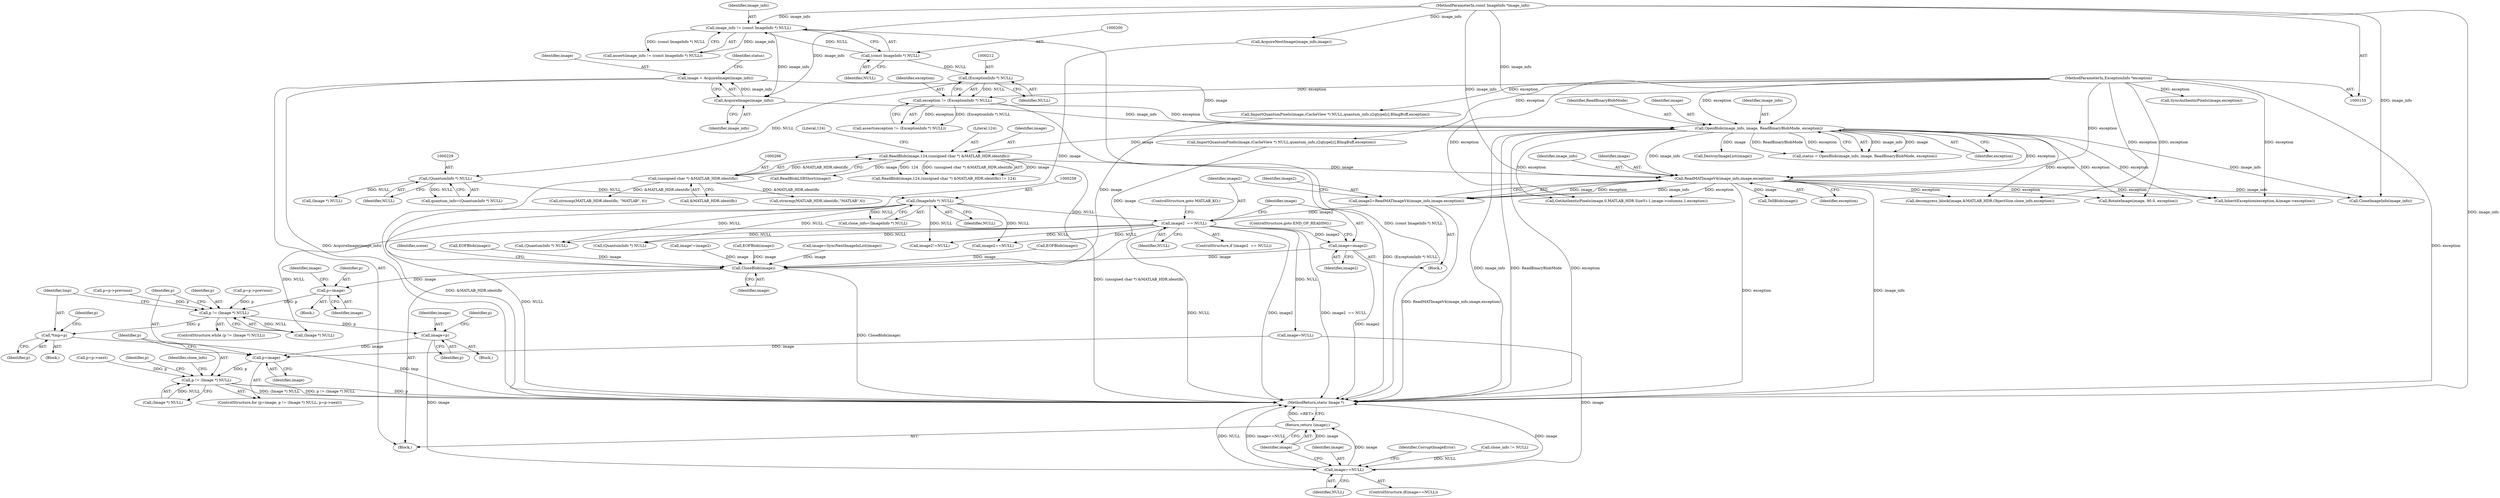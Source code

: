 digraph "0_ImageMagick_8985ed08f01d465ee65ab5a106186b3868b6f601@pointer" {
"1000296" [label="(Call,image=image2)"];
"1000292" [label="(Call,image2  == NULL)"];
"1000285" [label="(Call,image2=ReadMATImageV4(image_info,image,exception))"];
"1000287" [label="(Call,ReadMATImageV4(image_info,image,exception))"];
"1000237" [label="(Call,OpenBlob(image_info, image, ReadBinaryBlobMode, exception))"];
"1000233" [label="(Call,AcquireImage(image_info))"];
"1000197" [label="(Call,image_info != (const ImageInfo *) NULL)"];
"1000156" [label="(MethodParameterIn,const ImageInfo *image_info)"];
"1000199" [label="(Call,(const ImageInfo *) NULL)"];
"1000231" [label="(Call,image = AcquireImage(image_info))"];
"1000209" [label="(Call,exception != (ExceptionInfo *) NULL)"];
"1000157" [label="(MethodParameterIn,ExceptionInfo *exception)"];
"1000211" [label="(Call,(ExceptionInfo *) NULL)"];
"1000262" [label="(Call,ReadBlob(image,124,(unsigned char *) &MATLAB_HDR.identific))"];
"1000265" [label="(Call,(unsigned char *) &MATLAB_HDR.identific)"];
"1000257" [label="(Call,(ImageInfo *) NULL)"];
"1000228" [label="(Call,(QuantumInfo *) NULL)"];
"1001746" [label="(Call,CloseBlob(image))"];
"1001754" [label="(Call,p=image)"];
"1001761" [label="(Call,p != (Image *) NULL)"];
"1001768" [label="(Call,*tmp=p)"];
"1001794" [label="(Call,image=p)"];
"1001803" [label="(Call,p=image)"];
"1001806" [label="(Call,p != (Image *) NULL)"];
"1001861" [label="(Call,image==NULL)"];
"1001867" [label="(Return,return (image);)"];
"1000249" [label="(Call,DestroyImageList(image))"];
"1000265" [label="(Call,(unsigned char *) &MATLAB_HDR.identific)"];
"1001862" [label="(Identifier,image)"];
"1000199" [label="(Call,(const ImageInfo *) NULL)"];
"1000464" [label="(Call,CloneImageInfo(image_info))"];
"1000235" [label="(Call,status = OpenBlob(image_info, image, ReadBinaryBlobMode, exception))"];
"1001757" [label="(Call,image=NULL)"];
"1000288" [label="(Identifier,image_info)"];
"1000197" [label="(Call,image_info != (const ImageInfo *) NULL)"];
"1000298" [label="(Identifier,image2)"];
"1000295" [label="(ControlStructure,goto MATLAB_KO;)"];
"1000286" [label="(Identifier,image2)"];
"1001336" [label="(Call,ImportQuantumPixels(image,(CacheView *) NULL,quantum_info,z2qtype[z],BImgBuff,exception))"];
"1001747" [label="(Identifier,image)"];
"1001732" [label="(Call,(QuantumInfo *) NULL)"];
"1000293" [label="(Identifier,image2)"];
"1000230" [label="(Identifier,NULL)"];
"1001808" [label="(Call,(Image *) NULL)"];
"1000304" [label="(Call,ReadBlobLSBShort(image))"];
"1000487" [label="(Call,image2==NULL)"];
"1001865" [label="(Identifier,CorruptImageError)"];
"1000158" [label="(Block,)"];
"1001097" [label="(Call,InheritException(exception,&image->exception))"];
"1001797" [label="(Call,p=p->previous)"];
"1000271" [label="(Literal,124)"];
"1001769" [label="(Identifier,tmp)"];
"1001640" [label="(Call,AcquireNextImage(image_info,image))"];
"1001863" [label="(Identifier,NULL)"];
"1001867" [label="(Return,return (image);)"];
"1001754" [label="(Call,p=image)"];
"1001784" [label="(Call,p=p->previous)"];
"1001860" [label="(ControlStructure,if(image==NULL))"];
"1000290" [label="(Identifier,exception)"];
"1000285" [label="(Call,image2=ReadMATImageV4(image_info,image,exception))"];
"1000226" [label="(Call,quantum_info=(QuantumInfo *) NULL)"];
"1000277" [label="(Call,strncmp(MATLAB_HDR.identific,\"MATLAB\",6))"];
"1001746" [label="(Call,CloseBlob(image))"];
"1000232" [label="(Identifier,image)"];
"1000478" [label="(Call,decompress_block(image,&MATLAB_HDR.ObjectSize,clone_info,exception))"];
"1000297" [label="(Identifier,image)"];
"1001798" [label="(Identifier,p)"];
"1001606" [label="(Call,image2!=NULL)"];
"1000236" [label="(Identifier,status)"];
"1001775" [label="(Identifier,p)"];
"1000255" [label="(Call,clone_info=(ImageInfo *) NULL)"];
"1001756" [label="(Identifier,image)"];
"1001806" [label="(Call,p != (Image *) NULL)"];
"1000238" [label="(Identifier,image_info)"];
"1000231" [label="(Call,image = AcquireImage(image_info))"];
"1000259" [label="(Identifier,NULL)"];
"1001766" [label="(Block,)"];
"1001802" [label="(ControlStructure,for (p=image; p != (Image *) NULL; p=p->next))"];
"1001823" [label="(Call,clone_info != NULL)"];
"1000201" [label="(Identifier,NULL)"];
"1000234" [label="(Identifier,image_info)"];
"1000209" [label="(Call,exception != (ExceptionInfo *) NULL)"];
"1000430" [label="(Call,EOFBlob(image))"];
"1001755" [label="(Identifier,p)"];
"1001758" [label="(Identifier,image)"];
"1000292" [label="(Call,image2  == NULL)"];
"1001548" [label="(Call,RotateImage(image, 90.0, exception))"];
"1000395" [label="(Call,strncmp(MATLAB_HDR.identific, \"MATLAB\", 6))"];
"1001804" [label="(Identifier,p)"];
"1001794" [label="(Call,image=p)"];
"1000299" [label="(ControlStructure,goto END_OF_READING;)"];
"1000237" [label="(Call,OpenBlob(image_info, image, ReadBinaryBlobMode, exception))"];
"1000264" [label="(Literal,124)"];
"1001752" [label="(Identifier,scene)"];
"1001807" [label="(Identifier,p)"];
"1000240" [label="(Identifier,ReadBinaryBlobMode)"];
"1001300" [label="(Call,ImportQuantumPixels(image,(CacheView *) NULL,quantum_info,z2qtype[z],BImgBuff,exception))"];
"1001793" [label="(Block,)"];
"1000407" [label="(Call,TellBlob(image))"];
"1001768" [label="(Call,*tmp=p)"];
"1001805" [label="(Identifier,image)"];
"1000411" [label="(Call,EOFBlob(image))"];
"1000208" [label="(Call,assert(exception != (ExceptionInfo *) NULL))"];
"1000156" [label="(MethodParameterIn,const ImageInfo *image_info)"];
"1000257" [label="(Call,(ImageInfo *) NULL)"];
"1000211" [label="(Call,(ExceptionInfo *) NULL)"];
"1001824" [label="(Identifier,clone_info)"];
"1000263" [label="(Identifier,image)"];
"1001869" [label="(MethodReturn,static Image *)"];
"1000241" [label="(Identifier,exception)"];
"1001376" [label="(Call,SyncAuthenticPixels(image,exception))"];
"1000294" [label="(Identifier,NULL)"];
"1000198" [label="(Identifier,image_info)"];
"1000239" [label="(Identifier,image)"];
"1000210" [label="(Identifier,exception)"];
"1001770" [label="(Identifier,p)"];
"1000252" [label="(Call,(Image *) NULL)"];
"1000233" [label="(Call,AcquireImage(image_info))"];
"1000296" [label="(Call,image=image2)"];
"1000549" [label="(Call,image!=image2)"];
"1001760" [label="(ControlStructure,while (p != (Image *) NULL))"];
"1001796" [label="(Identifier,p)"];
"1001803" [label="(Call,p=image)"];
"1001114" [label="(Call,(QuantumInfo *) NULL)"];
"1000267" [label="(Call,&MATLAB_HDR.identific)"];
"1000291" [label="(ControlStructure,if (image2  == NULL))"];
"1001795" [label="(Identifier,image)"];
"1001748" [label="(Block,)"];
"1000157" [label="(MethodParameterIn,ExceptionInfo *exception)"];
"1001761" [label="(Call,p != (Image *) NULL)"];
"1001861" [label="(Call,image==NULL)"];
"1000196" [label="(Call,assert(image_info != (const ImageInfo *) NULL))"];
"1000284" [label="(Block,)"];
"1000213" [label="(Identifier,NULL)"];
"1000440" [label="(Call,EOFBlob(image))"];
"1001763" [label="(Call,(Image *) NULL)"];
"1000262" [label="(Call,ReadBlob(image,124,(unsigned char *) &MATLAB_HDR.identific))"];
"1001762" [label="(Identifier,p)"];
"1000287" [label="(Call,ReadMATImageV4(image_info,image,exception))"];
"1001811" [label="(Call,p=p->next)"];
"1000228" [label="(Call,(QuantumInfo *) NULL)"];
"1000289" [label="(Identifier,image)"];
"1001208" [label="(Call,GetAuthenticPixels(image,0,MATLAB_HDR.SizeY-i-1,image->columns,1,exception))"];
"1000261" [label="(Call,ReadBlob(image,124,(unsigned char *) &MATLAB_HDR.identific) != 124)"];
"1001652" [label="(Call,image=SyncNextImageInList(image))"];
"1001818" [label="(Identifier,p)"];
"1001868" [label="(Identifier,image)"];
"1000296" -> "1000284"  [label="AST: "];
"1000296" -> "1000298"  [label="CFG: "];
"1000297" -> "1000296"  [label="AST: "];
"1000298" -> "1000296"  [label="AST: "];
"1000299" -> "1000296"  [label="CFG: "];
"1000296" -> "1001869"  [label="DDG: image2"];
"1000292" -> "1000296"  [label="DDG: image2"];
"1000296" -> "1001746"  [label="DDG: image"];
"1000292" -> "1000291"  [label="AST: "];
"1000292" -> "1000294"  [label="CFG: "];
"1000293" -> "1000292"  [label="AST: "];
"1000294" -> "1000292"  [label="AST: "];
"1000295" -> "1000292"  [label="CFG: "];
"1000297" -> "1000292"  [label="CFG: "];
"1000292" -> "1001869"  [label="DDG: image2  == NULL"];
"1000292" -> "1001869"  [label="DDG: NULL"];
"1000292" -> "1001869"  [label="DDG: image2"];
"1000285" -> "1000292"  [label="DDG: image2"];
"1000257" -> "1000292"  [label="DDG: NULL"];
"1000292" -> "1000487"  [label="DDG: NULL"];
"1000292" -> "1001114"  [label="DDG: NULL"];
"1000292" -> "1001606"  [label="DDG: NULL"];
"1000292" -> "1001732"  [label="DDG: NULL"];
"1000292" -> "1001757"  [label="DDG: NULL"];
"1000292" -> "1001763"  [label="DDG: NULL"];
"1000285" -> "1000284"  [label="AST: "];
"1000285" -> "1000287"  [label="CFG: "];
"1000286" -> "1000285"  [label="AST: "];
"1000287" -> "1000285"  [label="AST: "];
"1000293" -> "1000285"  [label="CFG: "];
"1000285" -> "1001869"  [label="DDG: ReadMATImageV4(image_info,image,exception)"];
"1000287" -> "1000285"  [label="DDG: image_info"];
"1000287" -> "1000285"  [label="DDG: image"];
"1000287" -> "1000285"  [label="DDG: exception"];
"1000287" -> "1000290"  [label="CFG: "];
"1000288" -> "1000287"  [label="AST: "];
"1000289" -> "1000287"  [label="AST: "];
"1000290" -> "1000287"  [label="AST: "];
"1000287" -> "1001869"  [label="DDG: exception"];
"1000287" -> "1001869"  [label="DDG: image_info"];
"1000237" -> "1000287"  [label="DDG: image_info"];
"1000237" -> "1000287"  [label="DDG: exception"];
"1000156" -> "1000287"  [label="DDG: image_info"];
"1000262" -> "1000287"  [label="DDG: image"];
"1000157" -> "1000287"  [label="DDG: exception"];
"1000287" -> "1000407"  [label="DDG: image"];
"1000287" -> "1000464"  [label="DDG: image_info"];
"1000287" -> "1000478"  [label="DDG: exception"];
"1000287" -> "1001097"  [label="DDG: exception"];
"1000287" -> "1001208"  [label="DDG: exception"];
"1000287" -> "1001548"  [label="DDG: exception"];
"1000237" -> "1000235"  [label="AST: "];
"1000237" -> "1000241"  [label="CFG: "];
"1000238" -> "1000237"  [label="AST: "];
"1000239" -> "1000237"  [label="AST: "];
"1000240" -> "1000237"  [label="AST: "];
"1000241" -> "1000237"  [label="AST: "];
"1000235" -> "1000237"  [label="CFG: "];
"1000237" -> "1001869"  [label="DDG: image_info"];
"1000237" -> "1001869"  [label="DDG: ReadBinaryBlobMode"];
"1000237" -> "1001869"  [label="DDG: exception"];
"1000237" -> "1000235"  [label="DDG: image_info"];
"1000237" -> "1000235"  [label="DDG: image"];
"1000237" -> "1000235"  [label="DDG: ReadBinaryBlobMode"];
"1000237" -> "1000235"  [label="DDG: exception"];
"1000233" -> "1000237"  [label="DDG: image_info"];
"1000156" -> "1000237"  [label="DDG: image_info"];
"1000231" -> "1000237"  [label="DDG: image"];
"1000209" -> "1000237"  [label="DDG: exception"];
"1000157" -> "1000237"  [label="DDG: exception"];
"1000237" -> "1000249"  [label="DDG: image"];
"1000237" -> "1000262"  [label="DDG: image"];
"1000237" -> "1000464"  [label="DDG: image_info"];
"1000237" -> "1000478"  [label="DDG: exception"];
"1000237" -> "1001097"  [label="DDG: exception"];
"1000237" -> "1001208"  [label="DDG: exception"];
"1000237" -> "1001548"  [label="DDG: exception"];
"1000233" -> "1000231"  [label="AST: "];
"1000233" -> "1000234"  [label="CFG: "];
"1000234" -> "1000233"  [label="AST: "];
"1000231" -> "1000233"  [label="CFG: "];
"1000233" -> "1000231"  [label="DDG: image_info"];
"1000197" -> "1000233"  [label="DDG: image_info"];
"1000156" -> "1000233"  [label="DDG: image_info"];
"1000197" -> "1000196"  [label="AST: "];
"1000197" -> "1000199"  [label="CFG: "];
"1000198" -> "1000197"  [label="AST: "];
"1000199" -> "1000197"  [label="AST: "];
"1000196" -> "1000197"  [label="CFG: "];
"1000197" -> "1001869"  [label="DDG: (const ImageInfo *) NULL"];
"1000197" -> "1000196"  [label="DDG: image_info"];
"1000197" -> "1000196"  [label="DDG: (const ImageInfo *) NULL"];
"1000156" -> "1000197"  [label="DDG: image_info"];
"1000199" -> "1000197"  [label="DDG: NULL"];
"1000156" -> "1000155"  [label="AST: "];
"1000156" -> "1001869"  [label="DDG: image_info"];
"1000156" -> "1000464"  [label="DDG: image_info"];
"1000156" -> "1001640"  [label="DDG: image_info"];
"1000199" -> "1000201"  [label="CFG: "];
"1000200" -> "1000199"  [label="AST: "];
"1000201" -> "1000199"  [label="AST: "];
"1000199" -> "1000211"  [label="DDG: NULL"];
"1000231" -> "1000158"  [label="AST: "];
"1000232" -> "1000231"  [label="AST: "];
"1000236" -> "1000231"  [label="CFG: "];
"1000231" -> "1001869"  [label="DDG: AcquireImage(image_info)"];
"1000209" -> "1000208"  [label="AST: "];
"1000209" -> "1000211"  [label="CFG: "];
"1000210" -> "1000209"  [label="AST: "];
"1000211" -> "1000209"  [label="AST: "];
"1000208" -> "1000209"  [label="CFG: "];
"1000209" -> "1001869"  [label="DDG: (ExceptionInfo *) NULL"];
"1000209" -> "1000208"  [label="DDG: exception"];
"1000209" -> "1000208"  [label="DDG: (ExceptionInfo *) NULL"];
"1000157" -> "1000209"  [label="DDG: exception"];
"1000211" -> "1000209"  [label="DDG: NULL"];
"1000157" -> "1000155"  [label="AST: "];
"1000157" -> "1001869"  [label="DDG: exception"];
"1000157" -> "1000478"  [label="DDG: exception"];
"1000157" -> "1001097"  [label="DDG: exception"];
"1000157" -> "1001208"  [label="DDG: exception"];
"1000157" -> "1001300"  [label="DDG: exception"];
"1000157" -> "1001336"  [label="DDG: exception"];
"1000157" -> "1001376"  [label="DDG: exception"];
"1000157" -> "1001548"  [label="DDG: exception"];
"1000211" -> "1000213"  [label="CFG: "];
"1000212" -> "1000211"  [label="AST: "];
"1000213" -> "1000211"  [label="AST: "];
"1000211" -> "1000228"  [label="DDG: NULL"];
"1000262" -> "1000261"  [label="AST: "];
"1000262" -> "1000265"  [label="CFG: "];
"1000263" -> "1000262"  [label="AST: "];
"1000264" -> "1000262"  [label="AST: "];
"1000265" -> "1000262"  [label="AST: "];
"1000271" -> "1000262"  [label="CFG: "];
"1000262" -> "1001869"  [label="DDG: (unsigned char *) &MATLAB_HDR.identific"];
"1000262" -> "1000261"  [label="DDG: image"];
"1000262" -> "1000261"  [label="DDG: 124"];
"1000262" -> "1000261"  [label="DDG: (unsigned char *) &MATLAB_HDR.identific"];
"1000265" -> "1000262"  [label="DDG: &MATLAB_HDR.identific"];
"1000262" -> "1000304"  [label="DDG: image"];
"1000265" -> "1000267"  [label="CFG: "];
"1000266" -> "1000265"  [label="AST: "];
"1000267" -> "1000265"  [label="AST: "];
"1000265" -> "1001869"  [label="DDG: &MATLAB_HDR.identific"];
"1000265" -> "1000277"  [label="DDG: &MATLAB_HDR.identific"];
"1000265" -> "1000395"  [label="DDG: &MATLAB_HDR.identific"];
"1000257" -> "1000255"  [label="AST: "];
"1000257" -> "1000259"  [label="CFG: "];
"1000258" -> "1000257"  [label="AST: "];
"1000259" -> "1000257"  [label="AST: "];
"1000255" -> "1000257"  [label="CFG: "];
"1000257" -> "1001869"  [label="DDG: NULL"];
"1000257" -> "1000255"  [label="DDG: NULL"];
"1000228" -> "1000257"  [label="DDG: NULL"];
"1000257" -> "1000487"  [label="DDG: NULL"];
"1000257" -> "1001114"  [label="DDG: NULL"];
"1000257" -> "1001606"  [label="DDG: NULL"];
"1000257" -> "1001732"  [label="DDG: NULL"];
"1000228" -> "1000226"  [label="AST: "];
"1000228" -> "1000230"  [label="CFG: "];
"1000229" -> "1000228"  [label="AST: "];
"1000230" -> "1000228"  [label="AST: "];
"1000226" -> "1000228"  [label="CFG: "];
"1000228" -> "1000226"  [label="DDG: NULL"];
"1000228" -> "1000252"  [label="DDG: NULL"];
"1001746" -> "1000158"  [label="AST: "];
"1001746" -> "1001747"  [label="CFG: "];
"1001747" -> "1001746"  [label="AST: "];
"1001752" -> "1001746"  [label="CFG: "];
"1001746" -> "1001869"  [label="DDG: CloseBlob(image)"];
"1000549" -> "1001746"  [label="DDG: image"];
"1001336" -> "1001746"  [label="DDG: image"];
"1000411" -> "1001746"  [label="DDG: image"];
"1001300" -> "1001746"  [label="DDG: image"];
"1000430" -> "1001746"  [label="DDG: image"];
"1001640" -> "1001746"  [label="DDG: image"];
"1001652" -> "1001746"  [label="DDG: image"];
"1000440" -> "1001746"  [label="DDG: image"];
"1001746" -> "1001754"  [label="DDG: image"];
"1001754" -> "1001748"  [label="AST: "];
"1001754" -> "1001756"  [label="CFG: "];
"1001755" -> "1001754"  [label="AST: "];
"1001756" -> "1001754"  [label="AST: "];
"1001758" -> "1001754"  [label="CFG: "];
"1001754" -> "1001761"  [label="DDG: p"];
"1001761" -> "1001760"  [label="AST: "];
"1001761" -> "1001763"  [label="CFG: "];
"1001762" -> "1001761"  [label="AST: "];
"1001763" -> "1001761"  [label="AST: "];
"1001769" -> "1001761"  [label="CFG: "];
"1001804" -> "1001761"  [label="CFG: "];
"1001784" -> "1001761"  [label="DDG: p"];
"1001797" -> "1001761"  [label="DDG: p"];
"1001763" -> "1001761"  [label="DDG: NULL"];
"1001761" -> "1001768"  [label="DDG: p"];
"1001761" -> "1001794"  [label="DDG: p"];
"1001768" -> "1001766"  [label="AST: "];
"1001768" -> "1001770"  [label="CFG: "];
"1001769" -> "1001768"  [label="AST: "];
"1001770" -> "1001768"  [label="AST: "];
"1001775" -> "1001768"  [label="CFG: "];
"1001768" -> "1001869"  [label="DDG: tmp"];
"1001794" -> "1001793"  [label="AST: "];
"1001794" -> "1001796"  [label="CFG: "];
"1001795" -> "1001794"  [label="AST: "];
"1001796" -> "1001794"  [label="AST: "];
"1001798" -> "1001794"  [label="CFG: "];
"1001794" -> "1001803"  [label="DDG: image"];
"1001794" -> "1001861"  [label="DDG: image"];
"1001803" -> "1001802"  [label="AST: "];
"1001803" -> "1001805"  [label="CFG: "];
"1001804" -> "1001803"  [label="AST: "];
"1001805" -> "1001803"  [label="AST: "];
"1001807" -> "1001803"  [label="CFG: "];
"1001757" -> "1001803"  [label="DDG: image"];
"1001803" -> "1001806"  [label="DDG: p"];
"1001806" -> "1001802"  [label="AST: "];
"1001806" -> "1001808"  [label="CFG: "];
"1001807" -> "1001806"  [label="AST: "];
"1001808" -> "1001806"  [label="AST: "];
"1001818" -> "1001806"  [label="CFG: "];
"1001824" -> "1001806"  [label="CFG: "];
"1001806" -> "1001869"  [label="DDG: (Image *) NULL"];
"1001806" -> "1001869"  [label="DDG: p != (Image *) NULL"];
"1001806" -> "1001869"  [label="DDG: p"];
"1001811" -> "1001806"  [label="DDG: p"];
"1001808" -> "1001806"  [label="DDG: NULL"];
"1001861" -> "1001860"  [label="AST: "];
"1001861" -> "1001863"  [label="CFG: "];
"1001862" -> "1001861"  [label="AST: "];
"1001863" -> "1001861"  [label="AST: "];
"1001865" -> "1001861"  [label="CFG: "];
"1001868" -> "1001861"  [label="CFG: "];
"1001861" -> "1001869"  [label="DDG: image"];
"1001861" -> "1001869"  [label="DDG: NULL"];
"1001861" -> "1001869"  [label="DDG: image==NULL"];
"1001757" -> "1001861"  [label="DDG: image"];
"1001823" -> "1001861"  [label="DDG: NULL"];
"1001861" -> "1001867"  [label="DDG: image"];
"1001867" -> "1000158"  [label="AST: "];
"1001867" -> "1001868"  [label="CFG: "];
"1001868" -> "1001867"  [label="AST: "];
"1001869" -> "1001867"  [label="CFG: "];
"1001867" -> "1001869"  [label="DDG: <RET>"];
"1001868" -> "1001867"  [label="DDG: image"];
}
